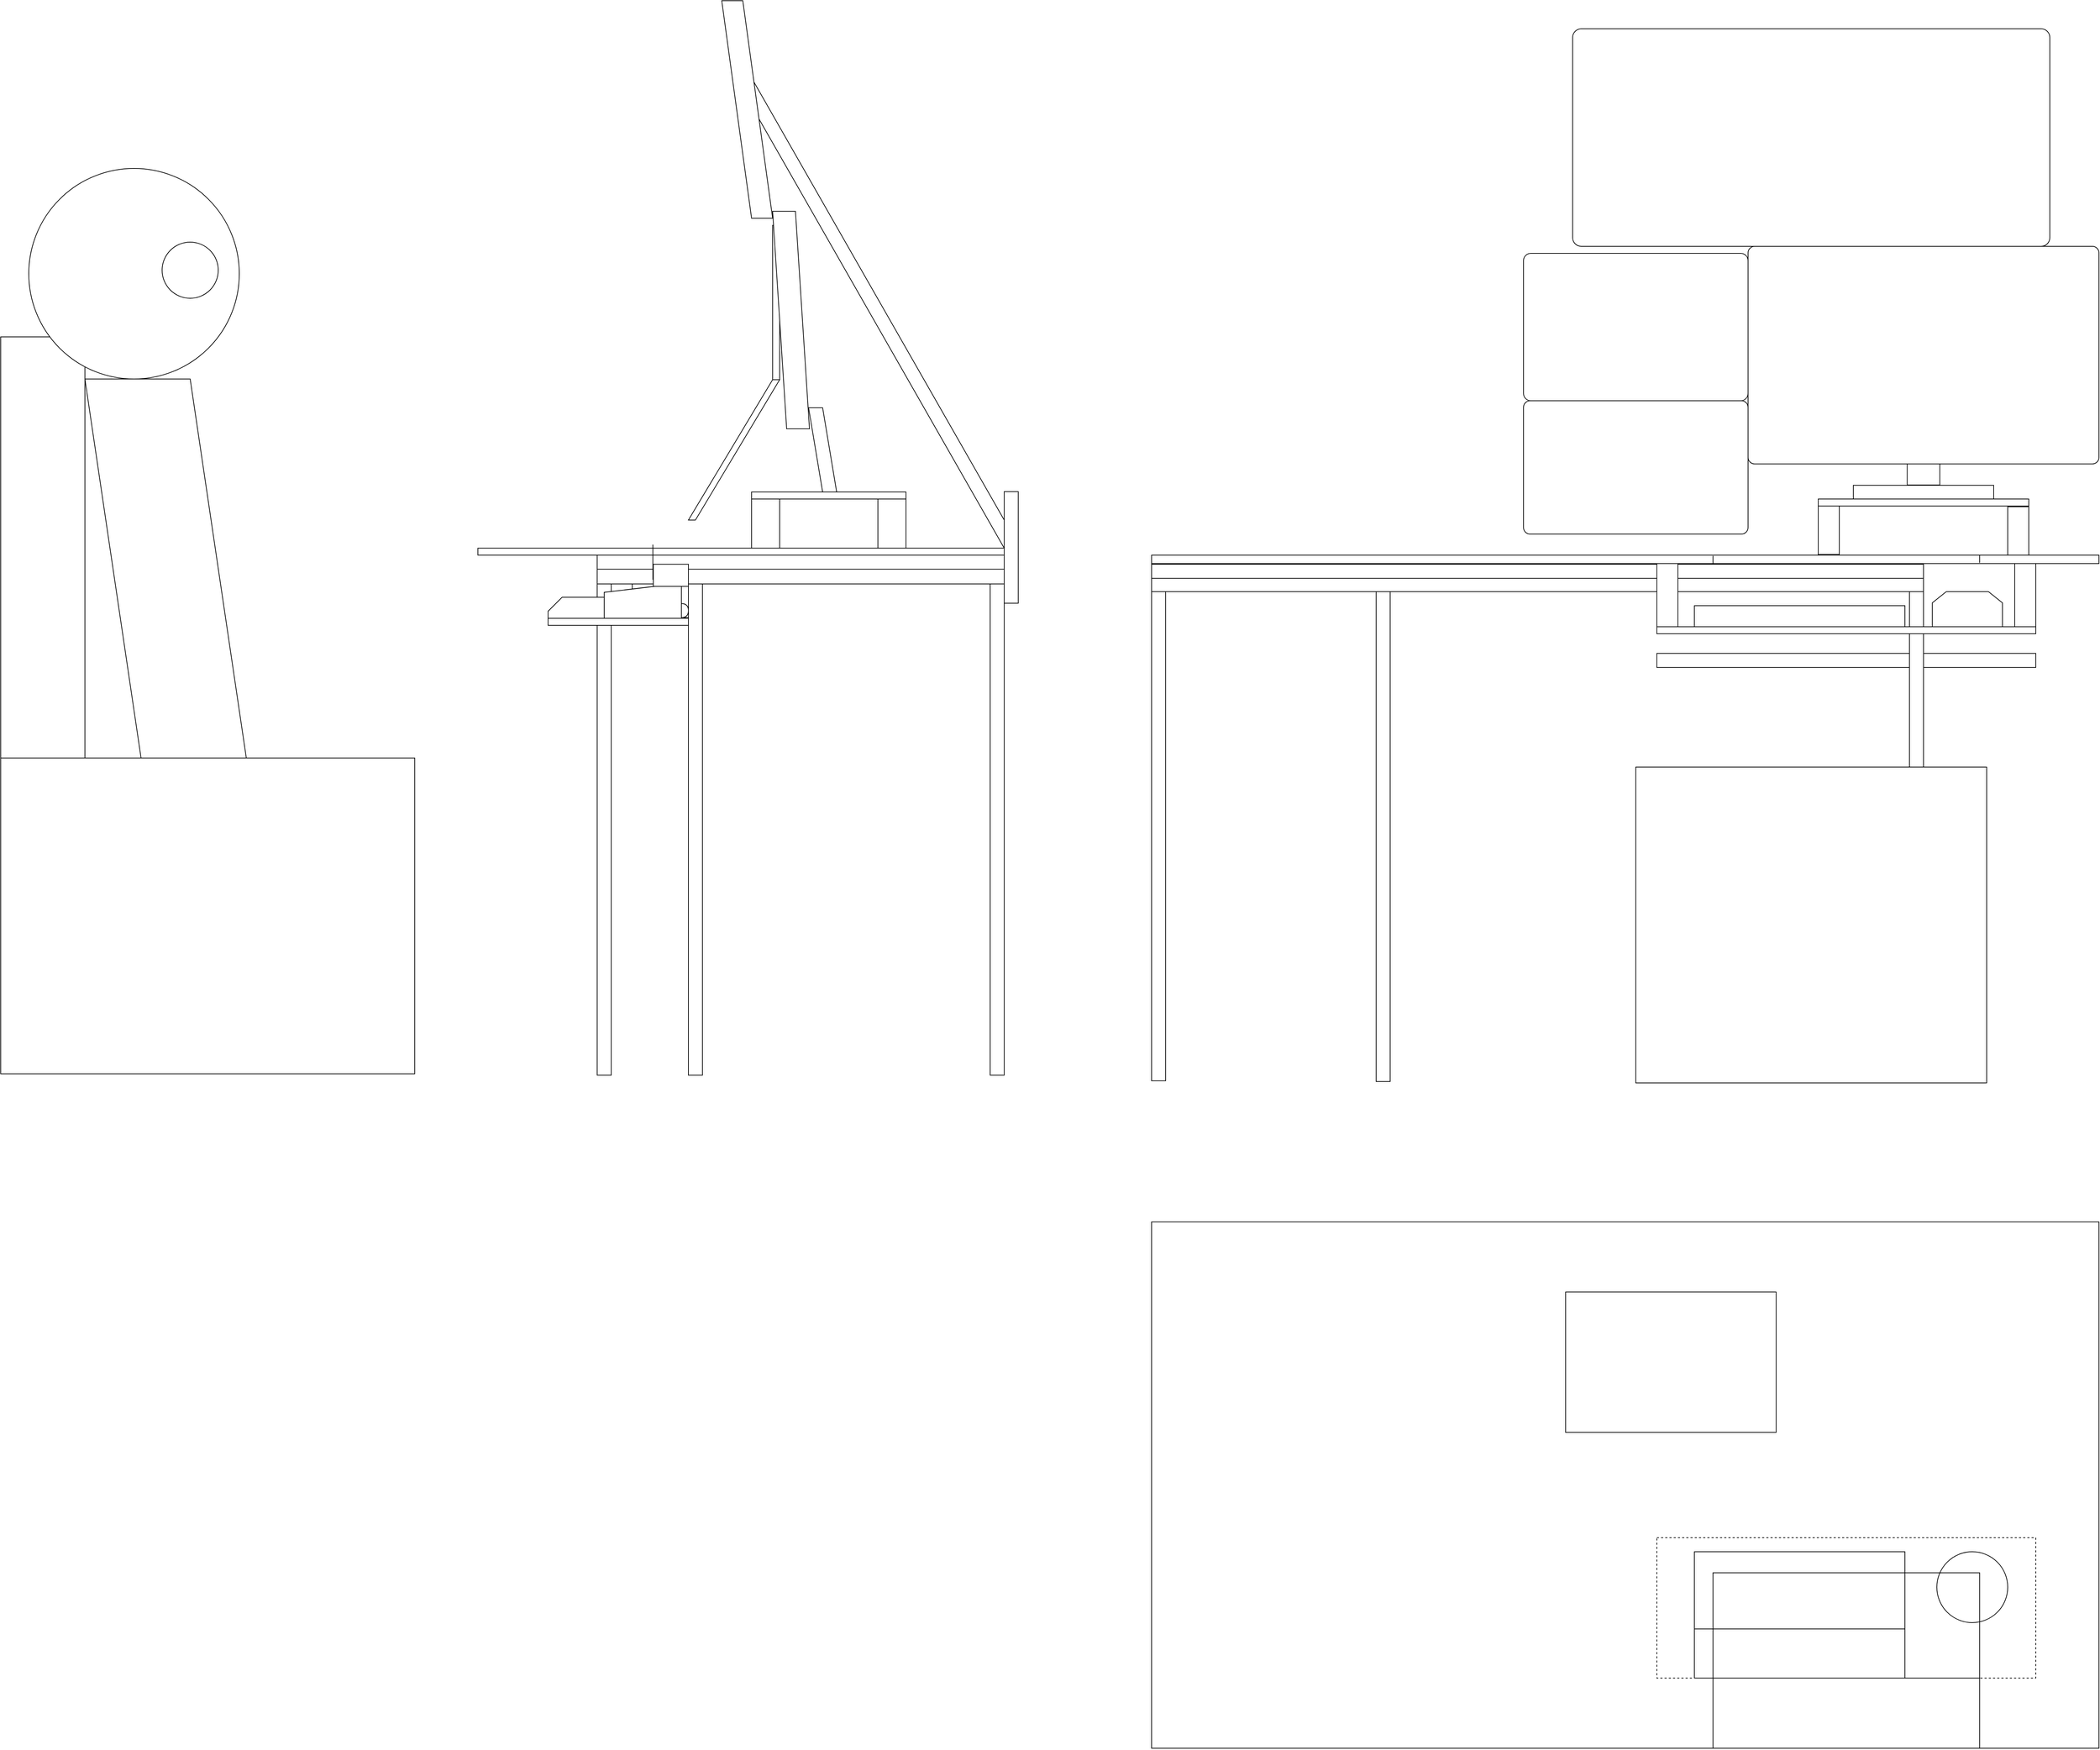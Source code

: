 <mxfile>
    <diagram id="0uSlt06-4vr5np38aqc7" name="ページ1">
        <mxGraphModel dx="5318" dy="1838" grid="1" gridSize="10" guides="1" tooltips="1" connect="1" arrows="1" fold="1" page="1" pageScale="1" pageWidth="827" pageHeight="1169" math="0" shadow="0">
            <root>
                <mxCell id="0"/>
                <mxCell id="1" parent="0"/>
                <mxCell id="98" value="" style="rounded=0;whiteSpace=wrap;html=1;fillColor=default;flipH=0;" parent="1" vertex="1">
                    <mxGeometry x="680" y="2680" width="1350" height="750" as="geometry"/>
                </mxCell>
                <mxCell id="127" value="" style="rounded=0;whiteSpace=wrap;html=1;dashed=1;" parent="1" vertex="1">
                    <mxGeometry x="1400" y="3130" width="540" height="200" as="geometry"/>
                </mxCell>
                <mxCell id="52" value="" style="shape=parallelogram;perimeter=parallelogramPerimeter;whiteSpace=wrap;html=1;fixedSize=1;flipV=0;flipH=0;direction=south;size=630;" parent="1" vertex="1">
                    <mxGeometry x="110" y="1050" width="360" height="670" as="geometry"/>
                </mxCell>
                <mxCell id="46" value="" style="shape=parallelogram;perimeter=parallelogramPerimeter;whiteSpace=wrap;html=1;fixedSize=1;size=120;" parent="1" vertex="1">
                    <mxGeometry x="20" y="1480" width="130" height="200" as="geometry"/>
                </mxCell>
                <mxCell id="49" value="" style="rounded=0;whiteSpace=wrap;html=1;" parent="1" vertex="1">
                    <mxGeometry x="140" y="1260" width="10" height="220" as="geometry"/>
                </mxCell>
                <mxCell id="39" value="" style="rounded=0;whiteSpace=wrap;html=1;" parent="1" vertex="1">
                    <mxGeometry x="-100" y="1729" width="40" height="90" as="geometry"/>
                </mxCell>
                <mxCell id="37" value="" style="rounded=0;whiteSpace=wrap;html=1;" parent="1" vertex="1">
                    <mxGeometry x="-20" y="1729" width="40" height="90" as="geometry"/>
                </mxCell>
                <mxCell id="2" value="" style="rounded=0;whiteSpace=wrap;html=1;" parent="1" vertex="1">
                    <mxGeometry x="-110" y="1771" width="20" height="700" as="geometry"/>
                </mxCell>
                <mxCell id="3" value="" style="rounded=0;whiteSpace=wrap;html=1;" parent="1" vertex="1">
                    <mxGeometry x="-110" y="1750" width="580" height="21" as="geometry"/>
                </mxCell>
                <mxCell id="4" value="" style="shape=card;whiteSpace=wrap;html=1;size=20;" parent="1" vertex="1">
                    <mxGeometry x="-180" y="1790" width="80" height="30" as="geometry"/>
                </mxCell>
                <mxCell id="5" value="" style="shape=manualInput;whiteSpace=wrap;html=1;size=13;" parent="1" vertex="1">
                    <mxGeometry x="-100" y="1770" width="110" height="50" as="geometry"/>
                </mxCell>
                <mxCell id="6" value="" style="rounded=0;whiteSpace=wrap;html=1;" parent="1" vertex="1">
                    <mxGeometry x="-180" y="1820" width="200" height="10" as="geometry"/>
                </mxCell>
                <mxCell id="7" value="" style="rounded=0;whiteSpace=wrap;html=1;" parent="1" vertex="1">
                    <mxGeometry x="450" y="1771" width="20" height="700" as="geometry"/>
                </mxCell>
                <mxCell id="8" value="" style="rounded=0;whiteSpace=wrap;html=1;" parent="1" vertex="1">
                    <mxGeometry x="20" y="1771" width="20" height="700" as="geometry"/>
                </mxCell>
                <mxCell id="9" value="" style="rounded=0;whiteSpace=wrap;html=1;" parent="1" vertex="1">
                    <mxGeometry x="-110" y="1730" width="580" height="20" as="geometry"/>
                </mxCell>
                <mxCell id="10" value="" style="rounded=0;whiteSpace=wrap;html=1;" parent="1" vertex="1">
                    <mxGeometry x="-280" y="1720" width="750" height="10" as="geometry"/>
                </mxCell>
                <mxCell id="11" value="" style="rounded=0;whiteSpace=wrap;html=1;" parent="1" vertex="1">
                    <mxGeometry x="-960" y="2019" width="590" height="450" as="geometry"/>
                </mxCell>
                <mxCell id="12" value="" style="rounded=0;whiteSpace=wrap;html=1;" parent="1" vertex="1">
                    <mxGeometry x="-960" y="1419" width="120" height="600" as="geometry"/>
                </mxCell>
                <mxCell id="16" value="" style="ellipse;whiteSpace=wrap;html=1;aspect=fixed;fillColor=default;" parent="1" vertex="1">
                    <mxGeometry x="-920" y="1179" width="300" height="300" as="geometry"/>
                </mxCell>
                <mxCell id="17" value="" style="shape=parallelogram;perimeter=parallelogramPerimeter;whiteSpace=wrap;html=1;fixedSize=1;fillColor=default;flipH=1;size=80;" parent="1" vertex="1">
                    <mxGeometry x="-840" y="1479" width="230" height="540" as="geometry"/>
                </mxCell>
                <mxCell id="18" value="" style="ellipse;whiteSpace=wrap;html=1;aspect=fixed;fillColor=default;" parent="1" vertex="1">
                    <mxGeometry x="-730" y="1284" width="80" height="80" as="geometry"/>
                </mxCell>
                <mxCell id="30" value="" style="shape=or;whiteSpace=wrap;html=1;" parent="1" vertex="1">
                    <mxGeometry x="10" y="1799" width="10" height="20" as="geometry"/>
                </mxCell>
                <mxCell id="31" value="" style="endArrow=none;html=1;" parent="1" edge="1">
                    <mxGeometry width="50" height="50" relative="1" as="geometry">
                        <mxPoint x="-30.67" y="1765" as="sourcePoint"/>
                        <mxPoint x="-30.67" y="1715" as="targetPoint"/>
                    </mxGeometry>
                </mxCell>
                <mxCell id="40" value="" style="rounded=0;whiteSpace=wrap;html=1;" parent="1" vertex="1">
                    <mxGeometry x="1400" y="1870" width="540" height="20" as="geometry"/>
                </mxCell>
                <mxCell id="41" value="" style="rounded=0;whiteSpace=wrap;html=1;" parent="1" vertex="1">
                    <mxGeometry x="110" y="1640" width="220" height="10" as="geometry"/>
                </mxCell>
                <mxCell id="42" value="" style="rounded=0;whiteSpace=wrap;html=1;" parent="1" vertex="1">
                    <mxGeometry x="290" y="1650" width="40" height="70" as="geometry"/>
                </mxCell>
                <mxCell id="43" value="" style="rounded=0;whiteSpace=wrap;html=1;" parent="1" vertex="1">
                    <mxGeometry x="110" y="1650" width="40" height="70" as="geometry"/>
                </mxCell>
                <mxCell id="44" value="" style="shape=parallelogram;perimeter=parallelogramPerimeter;whiteSpace=wrap;html=1;fixedSize=1;fillColor=default;flipH=1;" parent="1" vertex="1">
                    <mxGeometry x="191.25" y="1520" width="40" height="120" as="geometry"/>
                </mxCell>
                <mxCell id="45" value="" style="shape=parallelogram;perimeter=parallelogramPerimeter;whiteSpace=wrap;html=1;fixedSize=1;fillColor=default;flipH=1;" parent="1" vertex="1">
                    <mxGeometry x="140" y="1240" width="52.5" height="310" as="geometry"/>
                </mxCell>
                <mxCell id="50" value="" style="shape=parallelogram;perimeter=parallelogramPerimeter;whiteSpace=wrap;html=1;fixedSize=1;fillColor=default;flipH=1;size=42.5;" parent="1" vertex="1">
                    <mxGeometry x="67.5" y="940" width="72.5" height="310" as="geometry"/>
                </mxCell>
                <mxCell id="53" value="" style="rounded=0;whiteSpace=wrap;html=1;" parent="1" vertex="1">
                    <mxGeometry x="470" y="1639.5" width="20" height="159" as="geometry"/>
                </mxCell>
                <mxCell id="55" value="" style="rounded=0;whiteSpace=wrap;html=1;fillColor=default;flipH=0;" parent="1" vertex="1">
                    <mxGeometry x="680" y="1730" width="1350" height="12" as="geometry"/>
                </mxCell>
                <mxCell id="56" value="" style="rounded=0;whiteSpace=wrap;html=1;fillColor=default;flipH=0;" parent="1" vertex="1">
                    <mxGeometry x="680" y="1743" width="1100" height="20" as="geometry"/>
                </mxCell>
                <mxCell id="57" value="" style="rounded=0;whiteSpace=wrap;html=1;fillColor=default;flipH=0;" parent="1" vertex="1">
                    <mxGeometry x="680" y="1763" width="1100" height="19" as="geometry"/>
                </mxCell>
                <mxCell id="58" value="" style="rounded=0;whiteSpace=wrap;html=1;flipH=0;" parent="1" vertex="1">
                    <mxGeometry x="1760" y="1782" width="20" height="700" as="geometry"/>
                </mxCell>
                <mxCell id="59" value="" style="rounded=0;whiteSpace=wrap;html=1;flipH=0;" parent="1" vertex="1">
                    <mxGeometry x="1370" y="2032" width="500" height="450" as="geometry"/>
                </mxCell>
                <mxCell id="68" value="" style="rounded=0;whiteSpace=wrap;html=1;" parent="1" vertex="1">
                    <mxGeometry x="1000" y="1782" width="20" height="698" as="geometry"/>
                </mxCell>
                <mxCell id="69" value="" style="rounded=0;whiteSpace=wrap;html=1;" parent="1" vertex="1">
                    <mxGeometry x="680" y="1782" width="20" height="697" as="geometry"/>
                </mxCell>
                <mxCell id="70" value="" style="rounded=0;whiteSpace=wrap;html=1;flipH=0;" parent="1" vertex="1">
                    <mxGeometry x="1400" y="1832" width="540" height="10" as="geometry"/>
                </mxCell>
                <mxCell id="71" value="" style="shape=loopLimit;whiteSpace=wrap;html=1;flipH=0;" parent="1" vertex="1">
                    <mxGeometry x="1792.5" y="1782" width="100" height="50" as="geometry"/>
                </mxCell>
                <mxCell id="73" value="" style="rounded=0;whiteSpace=wrap;html=1;flipH=0;" parent="1" vertex="1">
                    <mxGeometry x="1453.5" y="1802" width="300" height="30" as="geometry"/>
                </mxCell>
                <mxCell id="75" value="" style="rounded=0;whiteSpace=wrap;html=1;fillColor=default;flipH=0;" parent="1" vertex="1">
                    <mxGeometry x="1910" y="1742" width="30" height="90" as="geometry"/>
                </mxCell>
                <mxCell id="77" value="" style="endArrow=none;html=1;" parent="1" edge="1">
                    <mxGeometry width="50" height="50" relative="1" as="geometry">
                        <mxPoint x="1860.0" y="1730" as="sourcePoint"/>
                        <mxPoint x="1860" y="1741" as="targetPoint"/>
                    </mxGeometry>
                </mxCell>
                <mxCell id="80" value="" style="rounded=0;whiteSpace=wrap;html=1;fillColor=default;flipH=0;" parent="1" vertex="1">
                    <mxGeometry x="1400" y="1742" width="30" height="90" as="geometry"/>
                </mxCell>
                <mxCell id="86" value="" style="rounded=1;whiteSpace=wrap;html=1;fillColor=default;spacing=2;arcSize=5;flipH=0;" parent="1" vertex="1">
                    <mxGeometry x="1210" y="1300" width="320" height="210" as="geometry"/>
                </mxCell>
                <mxCell id="87" value="" style="rounded=1;whiteSpace=wrap;html=1;fillColor=default;spacing=2;arcSize=5;flipH=0;" parent="1" vertex="1">
                    <mxGeometry x="1210" y="1510" width="320" height="190" as="geometry"/>
                </mxCell>
                <mxCell id="89" value="" style="rounded=0;whiteSpace=wrap;html=1;" parent="1" vertex="1">
                    <mxGeometry x="1630" y="1650" width="300" height="10" as="geometry"/>
                </mxCell>
                <mxCell id="90" value="" style="rounded=1;whiteSpace=wrap;html=1;arcSize=3;" parent="1" vertex="1">
                    <mxGeometry x="1530" y="1290" width="500" height="310" as="geometry"/>
                </mxCell>
                <mxCell id="92" value="" style="endArrow=none;html=1;" parent="1" edge="1">
                    <mxGeometry width="50" height="50" relative="1" as="geometry">
                        <mxPoint x="1480.0" y="1731" as="sourcePoint"/>
                        <mxPoint x="1480" y="1742" as="targetPoint"/>
                    </mxGeometry>
                </mxCell>
                <mxCell id="93" value="" style="rounded=1;whiteSpace=wrap;html=1;arcSize=4;" parent="1" vertex="1">
                    <mxGeometry x="1280" y="980" width="680" height="310" as="geometry"/>
                </mxCell>
                <mxCell id="94" value="" style="rounded=0;whiteSpace=wrap;html=1;" parent="1" vertex="1">
                    <mxGeometry x="1680" y="1630.5" width="200" height="19.5" as="geometry"/>
                </mxCell>
                <mxCell id="95" value="" style="rounded=0;whiteSpace=wrap;html=1;" parent="1" vertex="1">
                    <mxGeometry x="1630" y="1660" width="30" height="69" as="geometry"/>
                </mxCell>
                <mxCell id="96" value="" style="rounded=0;whiteSpace=wrap;html=1;" parent="1" vertex="1">
                    <mxGeometry x="1900" y="1661" width="30" height="69" as="geometry"/>
                </mxCell>
                <mxCell id="97" value="" style="rounded=0;whiteSpace=wrap;html=1;" parent="1" vertex="1">
                    <mxGeometry x="1756.75" y="1600" width="46.5" height="30" as="geometry"/>
                </mxCell>
                <mxCell id="101" value="" style="rounded=0;whiteSpace=wrap;html=1;fillColor=default;" parent="1" vertex="1">
                    <mxGeometry x="1453.5" y="3150" width="300" height="110" as="geometry"/>
                </mxCell>
                <mxCell id="105" value="" style="ellipse;whiteSpace=wrap;html=1;aspect=fixed;fillColor=default;" parent="1" vertex="1">
                    <mxGeometry x="1799" y="3150" width="101" height="101" as="geometry"/>
                </mxCell>
                <mxCell id="100" value="" style="rounded=0;whiteSpace=wrap;html=1;fillColor=default;" parent="1" vertex="1">
                    <mxGeometry x="1453.5" y="3260" width="300" height="70" as="geometry"/>
                </mxCell>
                <mxCell id="128" value="" style="rounded=0;whiteSpace=wrap;html=1;" parent="1" vertex="1">
                    <mxGeometry x="-30" y="1743" width="50" height="31.5" as="geometry"/>
                </mxCell>
                <mxCell id="126" value="" style="rounded=0;whiteSpace=wrap;html=1;fillColor=none;" parent="1" vertex="1">
                    <mxGeometry x="1480" y="3180" width="380" height="150" as="geometry"/>
                </mxCell>
                <mxCell id="135" value="" style="endArrow=none;html=1;" parent="1" edge="1">
                    <mxGeometry width="50" height="50" relative="1" as="geometry">
                        <mxPoint x="1480" y="3430" as="sourcePoint"/>
                        <mxPoint x="1480" y="3330" as="targetPoint"/>
                    </mxGeometry>
                </mxCell>
                <mxCell id="136" value="" style="endArrow=none;html=1;" parent="1" edge="1">
                    <mxGeometry width="50" height="50" relative="1" as="geometry">
                        <mxPoint x="1860" y="3430.0" as="sourcePoint"/>
                        <mxPoint x="1860" y="3330" as="targetPoint"/>
                    </mxGeometry>
                </mxCell>
                <mxCell id="125" value="" style="rounded=0;whiteSpace=wrap;html=1;" parent="1" vertex="1">
                    <mxGeometry x="1270" y="2780" width="300" height="200" as="geometry"/>
                </mxCell>
            </root>
        </mxGraphModel>
    </diagram>
</mxfile>